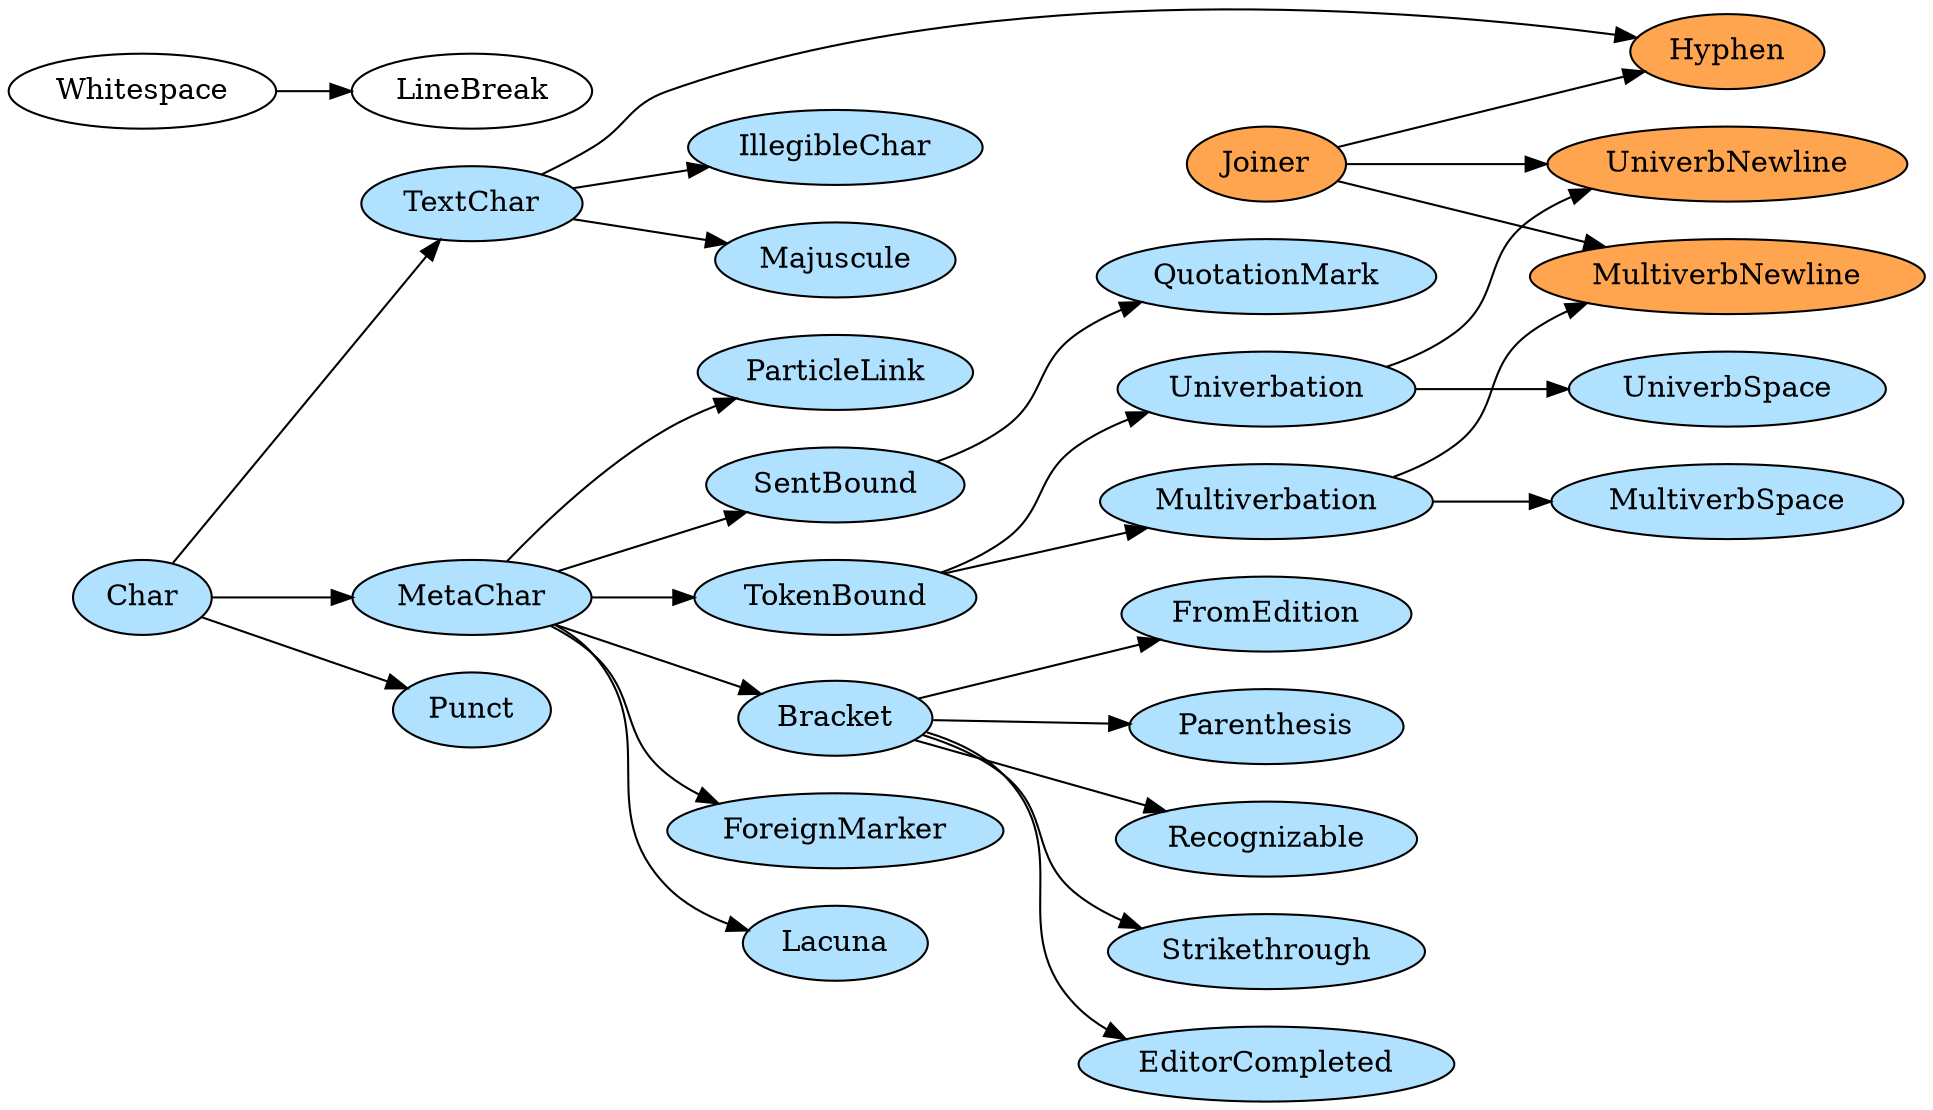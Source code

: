 
digraph {
    rankdir=LR; // Left to Right, instead of Top to Bottom
    subgraph Joiners {
        node [fillcolor=tan1, style=filled];
        Joiner -> Hyphen;
        Joiner -> MultiverbNewline;
        Joiner -> UniverbNewline;
    }
    subgraph NotWhitespace {
        node [fillcolor=lightskyblue1, style=filled];
        Bracket -> EditorCompleted;
        Bracket -> FromEdition;
        Bracket -> Parenthesis;
        Bracket -> Recognizable;
        Bracket -> Strikethrough;
        Char -> MetaChar;
        Char -> Punct;
        Char -> TextChar;
        MetaChar -> Bracket;
        MetaChar -> ForeignMarker;
        MetaChar -> Lacuna;
        MetaChar -> ParticleLink;
        MetaChar -> SentBound;
        MetaChar -> TokenBound;
        Multiverbation -> MultiverbSpace;
        Multiverbation -> MultiverbNewline;
        SentBound -> QuotationMark;
        TextChar -> IllegibleChar;
        TextChar -> Majuscule;
        TextChar -> Hyphen;
        TokenBound -> Multiverbation;
        TokenBound -> Univerbation;
        Univerbation -> UniverbSpace;
        Univerbation -> UniverbNewline;
    }
    Whitespace -> LineBreak;
}
